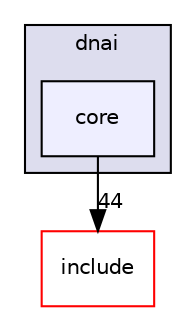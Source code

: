 digraph "Gui/app/src/dnai/core" {
  compound=true
  node [ fontsize="10", fontname="Helvetica"];
  edge [ labelfontsize="10", labelfontname="Helvetica"];
  subgraph clusterdir_31b18548f5bdf03a43dffc2cb4c0607c {
    graph [ bgcolor="#ddddee", pencolor="black", label="dnai" fontname="Helvetica", fontsize="10", URL="dir_31b18548f5bdf03a43dffc2cb4c0607c.html"]
  dir_a3d7cb20a9edbe4cf5a7f07a0737cd7a [shape=box, label="core", style="filled", fillcolor="#eeeeff", pencolor="black", URL="dir_a3d7cb20a9edbe4cf5a7f07a0737cd7a.html"];
  }
  dir_6e89066b6e3a1edc14e01dd7a1c1fb19 [shape=box label="include" fillcolor="white" style="filled" color="red" URL="dir_6e89066b6e3a1edc14e01dd7a1c1fb19.html"];
  dir_a3d7cb20a9edbe4cf5a7f07a0737cd7a->dir_6e89066b6e3a1edc14e01dd7a1c1fb19 [headlabel="44", labeldistance=1.5 headhref="dir_000029_000004.html"];
}
